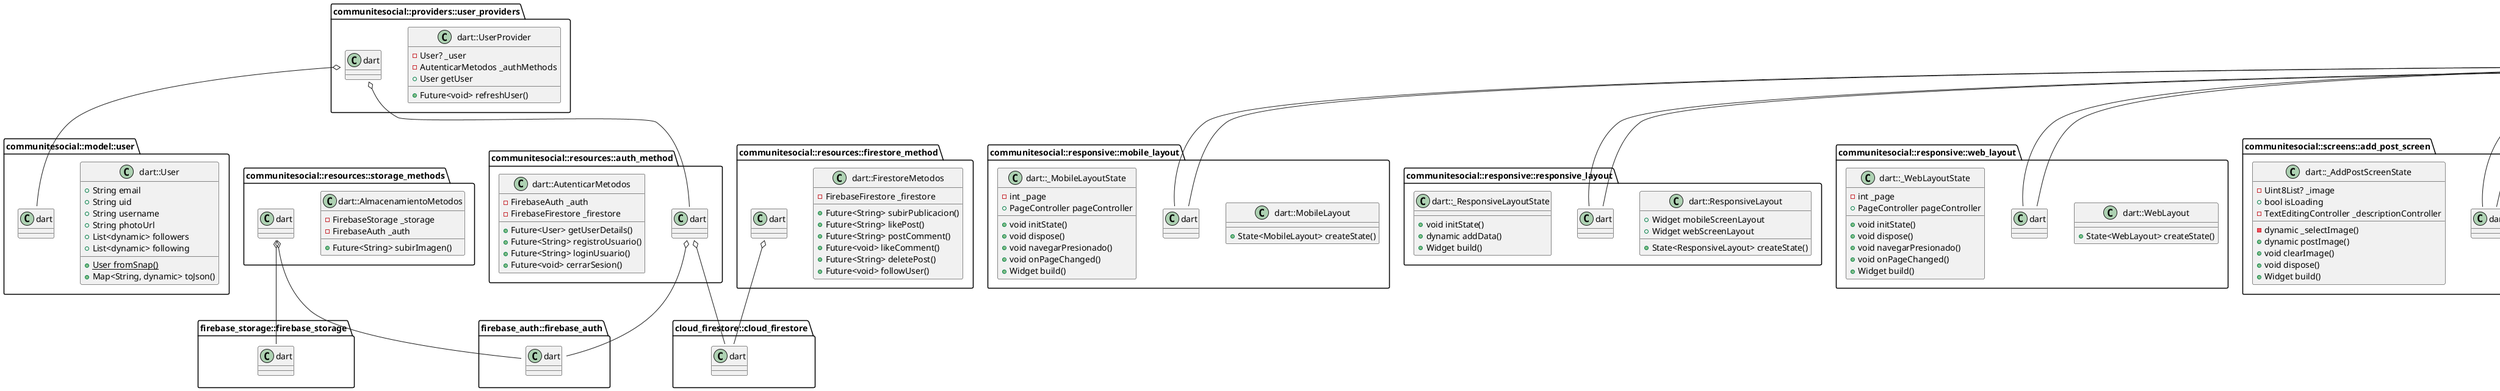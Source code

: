 @startuml

class "communitesocial::model::user.dart::User" {
  +String email
  +String uid
  +String username
  +String photoUrl
  +List<dynamic> followers
  +List<dynamic> following
  {static} +User fromSnap()
  +Map<String, dynamic> toJson()
}

class "communitesocial::providers::user_providers.dart::UserProvider" {
  -User? _user
  -AutenticarMetodos _authMethods
  +User getUser
  +Future<void> refreshUser()
}

"communitesocial::providers::user_providers.dart::UserProvider" o-- "communitesocial::model::user.dart::User"
"communitesocial::providers::user_providers.dart::UserProvider" o-- "communitesocial::resources::auth_method.dart::AutenticarMetodos"

class "communitesocial::resources::auth_method.dart::AutenticarMetodos" {
  -FirebaseAuth _auth
  -FirebaseFirestore _firestore
  +Future<User> getUserDetails()
  +Future<String> registroUsuario()
  +Future<String> loginUsuario()
  +Future<void> cerrarSesion()
}

"communitesocial::resources::auth_method.dart::AutenticarMetodos" o-- "firebase_auth::firebase_auth.dart::FirebaseAuth"
"communitesocial::resources::auth_method.dart::AutenticarMetodos" o-- "cloud_firestore::cloud_firestore.dart::FirebaseFirestore"

class "communitesocial::resources::firestore_method.dart::FirestoreMetodos" {
  -FirebaseFirestore _firestore
  +Future<String> subirPublicacion()
  +Future<String> likePost()
  +Future<String> postComment()
  +Future<void> likeComment()
  +Future<String> deletePost()
  +Future<void> followUser()
}
"communitesocial::resources::firestore_method.dart::FirestoreMetodos" o-- "cloud_firestore::cloud_firestore.dart::FirebaseFirestore"
class "communitesocial::resources::storage_methods.dart::AlmacenamientoMetodos" {
  -FirebaseStorage _storage
  -FirebaseAuth _auth
  +Future<String> subirImagen()
}
"communitesocial::resources::storage_methods.dart::AlmacenamientoMetodos" o-- "firebase_storage::firebase_storage.dart::FirebaseStorage"
"communitesocial::resources::storage_methods.dart::AlmacenamientoMetodos" o-- "firebase_auth::firebase_auth.dart::FirebaseAuth"
class "communitesocial::responsive::mobile_layout.dart::MobileLayout" {
  +State<MobileLayout> createState()
}
"flutter::src::widgets::framework.dart::StatefulWidget" <|-- "communitesocial::responsive::mobile_layout.dart::MobileLayout"
class "communitesocial::responsive::mobile_layout.dart::_MobileLayoutState" {
  -int _page
  +PageController pageController
  +void initState()
  +void dispose()
  +void navegarPresionado()
  +void onPageChanged()
  +Widget build()
}
"flutter::src::widgets::framework.dart::State" <|-- "communitesocial::responsive::mobile_layout.dart::_MobileLayoutState"
class "communitesocial::responsive::responsive_layout.dart::ResponsiveLayout" {
  +Widget mobileScreenLayout
  +Widget webScreenLayout
  +State<ResponsiveLayout> createState()
}
"flutter::src::widgets::framework.dart::StatefulWidget" <|-- "communitesocial::responsive::responsive_layout.dart::ResponsiveLayout"
class "communitesocial::responsive::responsive_layout.dart::_ResponsiveLayoutState" {
  +void initState()
  +dynamic addData()
  +Widget build()
}
"flutter::src::widgets::framework.dart::State" <|-- "communitesocial::responsive::responsive_layout.dart::_ResponsiveLayoutState"
class "communitesocial::responsive::web_layout.dart::WebLayout" {
  +State<WebLayout> createState()
}
"flutter::src::widgets::framework.dart::StatefulWidget" <|-- "communitesocial::responsive::web_layout.dart::WebLayout"
class "communitesocial::responsive::web_layout.dart::_WebLayoutState" {
  -int _page
  +PageController pageController
  +void initState()
  +void dispose()
  +void navegarPresionado()
  +void onPageChanged()
  +Widget build()
}
"flutter::src::widgets::framework.dart::State" <|-- "communitesocial::responsive::web_layout.dart::_WebLayoutState"
class "communitesocial::screens::add_post_screen.dart::AddPostScreen" {
  +_AddPostScreenState createState()
}
"flutter::src::widgets::framework.dart::StatefulWidget" <|-- "communitesocial::screens::add_post_screen.dart::AddPostScreen"
class "communitesocial::screens::add_post_screen.dart::_AddPostScreenState" {
  -Uint8List? _image
  +bool isLoading
  -TextEditingController _descriptionController
  -dynamic _selectImage()
  +dynamic postImage()
  +void clearImage()
  +void dispose()
  +Widget build()
}
"flutter::src::widgets::framework.dart::State" <|-- "communitesocial::screens::add_post_screen.dart::_AddPostScreenState"
class "communitesocial::screens::comment_screen.dart::CommentsScreen" {
  +dynamic postId
  +_CommentsScreenState createState()
}
"flutter::src::widgets::framework.dart::StatefulWidget" <|-- "communitesocial::screens::comment_screen.dart::CommentsScreen"
class "communitesocial::screens::comment_screen.dart::_CommentsScreenState" {
  +TextEditingController commentEditingController
  +void postComment()
  +Widget build()
}
"flutter::src::widgets::framework.dart::State" <|-- "communitesocial::screens::comment_screen.dart::_CommentsScreenState"
class "communitesocial::screens::feed_screen.dart::FeedScreen" {
  +State<FeedScreen> createState()
}
"flutter::src::widgets::framework.dart::StatefulWidget" <|-- "communitesocial::screens::feed_screen.dart::FeedScreen"
class "communitesocial::screens::feed_screen.dart::_FeedScreenState" {
  +Widget build()
}
"flutter::src::widgets::framework.dart::State" <|-- "communitesocial::screens::feed_screen.dart::_FeedScreenState"
class "communitesocial::screens::login.dart::LoginScreen" {
  +State<LoginScreen> createState()
}
"flutter::src::widgets::framework.dart::StatefulWidget" <|-- "communitesocial::screens::login.dart::LoginScreen"
class "communitesocial::screens::login.dart::_LoginScreenState" {
  -TextEditingController _emailController
  -TextEditingController _passwordController
  -bool _isLoading
  +void dispose()
  +void irRegistro()
  +void loginUsuario()
  +Widget build()
}
"communitesocial::screens::login.dart::_LoginScreenState" o-- "flutter::src::widgets::editable_text.dart::TextEditingController"
"flutter::src::widgets::framework.dart::State" <|-- "communitesocial::screens::login.dart::_LoginScreenState"
class "communitesocial::screens::profile_screen.dart::ProfileScreen" {
  +String uid
  +_ProfileScreenState createState()
}
"flutter::src::widgets::framework.dart::StatefulWidget" <|-- "communitesocial::screens::profile_screen.dart::ProfileScreen"
class "communitesocial::screens::profile_screen.dart::_ProfileScreenState" {
  +Map<dynamic, dynamic> userData
  +int postLen
  +int followers
  +int following
  +bool isFollowing
  +bool isLoading
  +void initState()
  +dynamic getData()
  +Widget build()
  +Column buildStatColumn()
}
"flutter::src::widgets::framework.dart::State" <|-- "communitesocial::screens::profile_screen.dart::_ProfileScreenState"
class "communitesocial::screens::search_screen.dart::SearchScreen" {
  +State<SearchScreen> createState()
}
"flutter::src::widgets::framework.dart::StatefulWidget" <|-- "communitesocial::screens::search_screen.dart::SearchScreen"
class "communitesocial::screens::search_screen.dart::_SearchScreenState" {
  +TextEditingController searchController
  +bool isShowUsers
  +Widget build()
}
"communitesocial::screens::search_screen.dart::_SearchScreenState" o-- "flutter::src::widgets::editable_text.dart::TextEditingController"
"flutter::src::widgets::framework.dart::State" <|-- "communitesocial::screens::search_screen.dart::_SearchScreenState"
class "communitesocial::screens::signup.dart::SignUpScreen" {
  +State<SignUpScreen> createState()
}
"flutter::src::widgets::framework.dart::StatefulWidget" <|-- "communitesocial::screens::signup.dart::SignUpScreen"
class "communitesocial::screens::signup.dart::_SignUpScreenState" {
  -TextEditingController _usernameController
  -TextEditingController _emailController
  -TextEditingController _passwordController
  -Uint8List? _image
  +void dispose()
  +void registrarUsuario()
  +void irLogin()
  +void selectImage()
  +Widget build()
}
@enduml